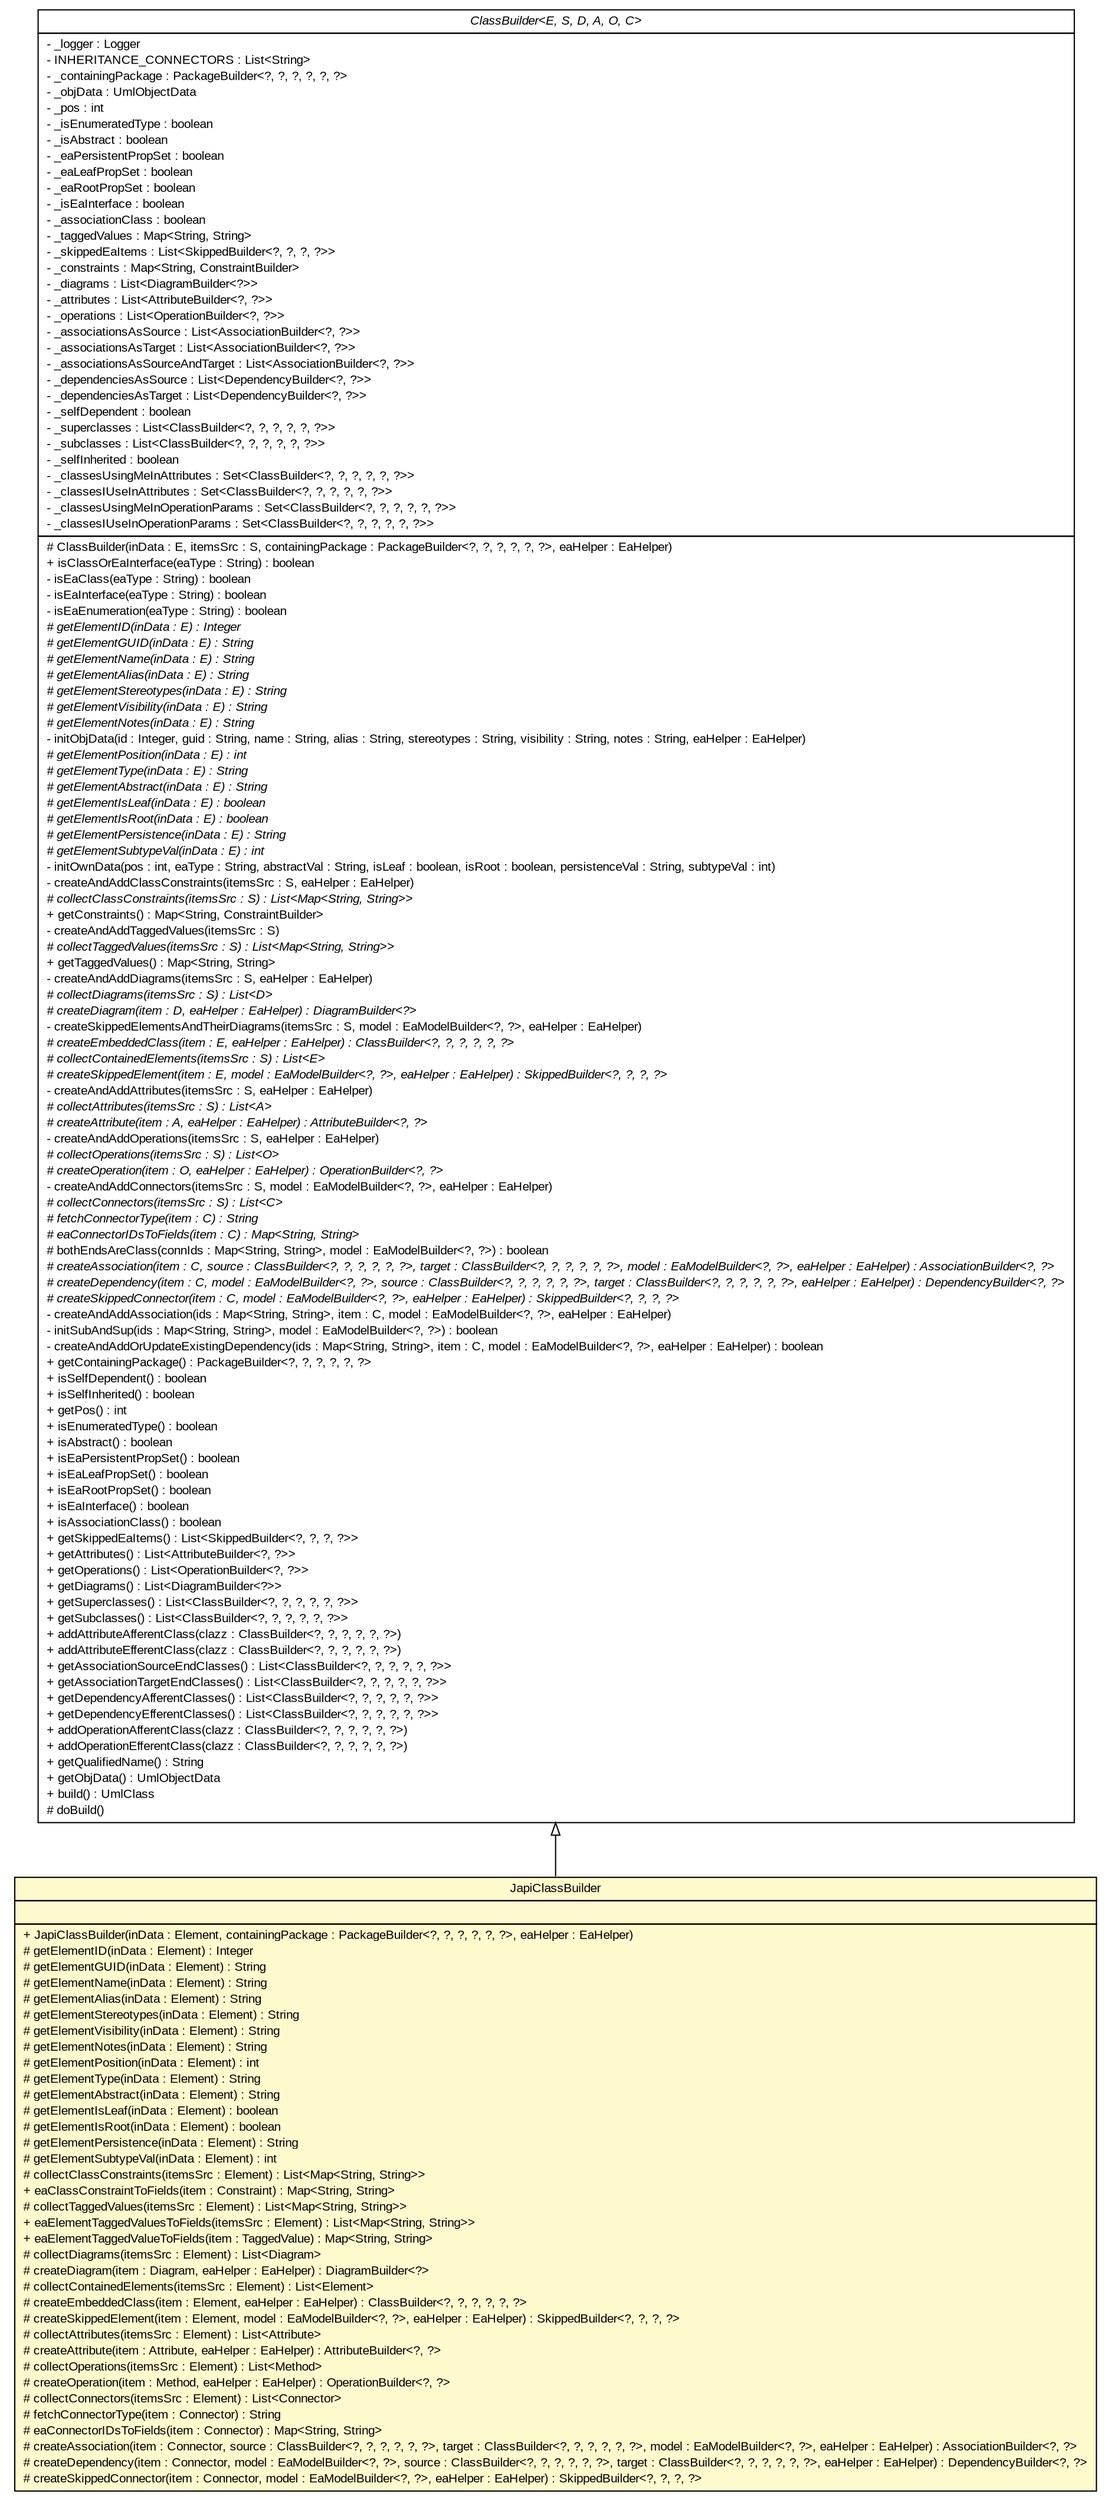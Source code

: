 #!/usr/local/bin/dot
#
# Class diagram 
# Generated by UMLGraph version R5_6_6-6-g3bdff0 (http://www.umlgraph.org/)
#

digraph G {
	edge [fontname="arial",fontsize=10,labelfontname="arial",labelfontsize=10];
	node [fontname="arial",fontsize=10,shape=plaintext];
	nodesep=0.25;
	ranksep=0.5;
	// org.tanjakostic.jcleancim.builder.ea.ClassBuilder<E, S, D, A, O, C>
	c124994 [label=<<table title="org.tanjakostic.jcleancim.builder.ea.ClassBuilder" border="0" cellborder="1" cellspacing="0" cellpadding="2" port="p" href="../ClassBuilder.html">
		<tr><td><table border="0" cellspacing="0" cellpadding="1">
<tr><td align="center" balign="center"><font face="Arial Italic"> ClassBuilder&lt;E, S, D, A, O, C&gt; </font></td></tr>
		</table></td></tr>
		<tr><td><table border="0" cellspacing="0" cellpadding="1">
<tr><td align="left" balign="left"> - _logger : Logger </td></tr>
<tr><td align="left" balign="left"> - INHERITANCE_CONNECTORS : List&lt;String&gt; </td></tr>
<tr><td align="left" balign="left"> - _containingPackage : PackageBuilder&lt;?, ?, ?, ?, ?, ?&gt; </td></tr>
<tr><td align="left" balign="left"> - _objData : UmlObjectData </td></tr>
<tr><td align="left" balign="left"> - _pos : int </td></tr>
<tr><td align="left" balign="left"> - _isEnumeratedType : boolean </td></tr>
<tr><td align="left" balign="left"> - _isAbstract : boolean </td></tr>
<tr><td align="left" balign="left"> - _eaPersistentPropSet : boolean </td></tr>
<tr><td align="left" balign="left"> - _eaLeafPropSet : boolean </td></tr>
<tr><td align="left" balign="left"> - _eaRootPropSet : boolean </td></tr>
<tr><td align="left" balign="left"> - _isEaInterface : boolean </td></tr>
<tr><td align="left" balign="left"> - _associationClass : boolean </td></tr>
<tr><td align="left" balign="left"> - _taggedValues : Map&lt;String, String&gt; </td></tr>
<tr><td align="left" balign="left"> - _skippedEaItems : List&lt;SkippedBuilder&lt;?, ?, ?, ?&gt;&gt; </td></tr>
<tr><td align="left" balign="left"> - _constraints : Map&lt;String, ConstraintBuilder&gt; </td></tr>
<tr><td align="left" balign="left"> - _diagrams : List&lt;DiagramBuilder&lt;?&gt;&gt; </td></tr>
<tr><td align="left" balign="left"> - _attributes : List&lt;AttributeBuilder&lt;?, ?&gt;&gt; </td></tr>
<tr><td align="left" balign="left"> - _operations : List&lt;OperationBuilder&lt;?, ?&gt;&gt; </td></tr>
<tr><td align="left" balign="left"> - _associationsAsSource : List&lt;AssociationBuilder&lt;?, ?&gt;&gt; </td></tr>
<tr><td align="left" balign="left"> - _associationsAsTarget : List&lt;AssociationBuilder&lt;?, ?&gt;&gt; </td></tr>
<tr><td align="left" balign="left"> - _associationsAsSourceAndTarget : List&lt;AssociationBuilder&lt;?, ?&gt;&gt; </td></tr>
<tr><td align="left" balign="left"> - _dependenciesAsSource : List&lt;DependencyBuilder&lt;?, ?&gt;&gt; </td></tr>
<tr><td align="left" balign="left"> - _dependenciesAsTarget : List&lt;DependencyBuilder&lt;?, ?&gt;&gt; </td></tr>
<tr><td align="left" balign="left"> - _selfDependent : boolean </td></tr>
<tr><td align="left" balign="left"> - _superclasses : List&lt;ClassBuilder&lt;?, ?, ?, ?, ?, ?&gt;&gt; </td></tr>
<tr><td align="left" balign="left"> - _subclasses : List&lt;ClassBuilder&lt;?, ?, ?, ?, ?, ?&gt;&gt; </td></tr>
<tr><td align="left" balign="left"> - _selfInherited : boolean </td></tr>
<tr><td align="left" balign="left"> - _classesUsingMeInAttributes : Set&lt;ClassBuilder&lt;?, ?, ?, ?, ?, ?&gt;&gt; </td></tr>
<tr><td align="left" balign="left"> - _classesIUseInAttributes : Set&lt;ClassBuilder&lt;?, ?, ?, ?, ?, ?&gt;&gt; </td></tr>
<tr><td align="left" balign="left"> - _classesUsingMeInOperationParams : Set&lt;ClassBuilder&lt;?, ?, ?, ?, ?, ?&gt;&gt; </td></tr>
<tr><td align="left" balign="left"> - _classesIUseInOperationParams : Set&lt;ClassBuilder&lt;?, ?, ?, ?, ?, ?&gt;&gt; </td></tr>
		</table></td></tr>
		<tr><td><table border="0" cellspacing="0" cellpadding="1">
<tr><td align="left" balign="left"> # ClassBuilder(inData : E, itemsSrc : S, containingPackage : PackageBuilder&lt;?, ?, ?, ?, ?, ?&gt;, eaHelper : EaHelper) </td></tr>
<tr><td align="left" balign="left"> + isClassOrEaInterface(eaType : String) : boolean </td></tr>
<tr><td align="left" balign="left"> - isEaClass(eaType : String) : boolean </td></tr>
<tr><td align="left" balign="left"> - isEaInterface(eaType : String) : boolean </td></tr>
<tr><td align="left" balign="left"> - isEaEnumeration(eaType : String) : boolean </td></tr>
<tr><td align="left" balign="left"><font face="Arial Italic" point-size="10.0"> # getElementID(inData : E) : Integer </font></td></tr>
<tr><td align="left" balign="left"><font face="Arial Italic" point-size="10.0"> # getElementGUID(inData : E) : String </font></td></tr>
<tr><td align="left" balign="left"><font face="Arial Italic" point-size="10.0"> # getElementName(inData : E) : String </font></td></tr>
<tr><td align="left" balign="left"><font face="Arial Italic" point-size="10.0"> # getElementAlias(inData : E) : String </font></td></tr>
<tr><td align="left" balign="left"><font face="Arial Italic" point-size="10.0"> # getElementStereotypes(inData : E) : String </font></td></tr>
<tr><td align="left" balign="left"><font face="Arial Italic" point-size="10.0"> # getElementVisibility(inData : E) : String </font></td></tr>
<tr><td align="left" balign="left"><font face="Arial Italic" point-size="10.0"> # getElementNotes(inData : E) : String </font></td></tr>
<tr><td align="left" balign="left"> - initObjData(id : Integer, guid : String, name : String, alias : String, stereotypes : String, visibility : String, notes : String, eaHelper : EaHelper) </td></tr>
<tr><td align="left" balign="left"><font face="Arial Italic" point-size="10.0"> # getElementPosition(inData : E) : int </font></td></tr>
<tr><td align="left" balign="left"><font face="Arial Italic" point-size="10.0"> # getElementType(inData : E) : String </font></td></tr>
<tr><td align="left" balign="left"><font face="Arial Italic" point-size="10.0"> # getElementAbstract(inData : E) : String </font></td></tr>
<tr><td align="left" balign="left"><font face="Arial Italic" point-size="10.0"> # getElementIsLeaf(inData : E) : boolean </font></td></tr>
<tr><td align="left" balign="left"><font face="Arial Italic" point-size="10.0"> # getElementIsRoot(inData : E) : boolean </font></td></tr>
<tr><td align="left" balign="left"><font face="Arial Italic" point-size="10.0"> # getElementPersistence(inData : E) : String </font></td></tr>
<tr><td align="left" balign="left"><font face="Arial Italic" point-size="10.0"> # getElementSubtypeVal(inData : E) : int </font></td></tr>
<tr><td align="left" balign="left"> - initOwnData(pos : int, eaType : String, abstractVal : String, isLeaf : boolean, isRoot : boolean, persistenceVal : String, subtypeVal : int) </td></tr>
<tr><td align="left" balign="left"> - createAndAddClassConstraints(itemsSrc : S, eaHelper : EaHelper) </td></tr>
<tr><td align="left" balign="left"><font face="Arial Italic" point-size="10.0"> # collectClassConstraints(itemsSrc : S) : List&lt;Map&lt;String, String&gt;&gt; </font></td></tr>
<tr><td align="left" balign="left"> + getConstraints() : Map&lt;String, ConstraintBuilder&gt; </td></tr>
<tr><td align="left" balign="left"> - createAndAddTaggedValues(itemsSrc : S) </td></tr>
<tr><td align="left" balign="left"><font face="Arial Italic" point-size="10.0"> # collectTaggedValues(itemsSrc : S) : List&lt;Map&lt;String, String&gt;&gt; </font></td></tr>
<tr><td align="left" balign="left"> + getTaggedValues() : Map&lt;String, String&gt; </td></tr>
<tr><td align="left" balign="left"> - createAndAddDiagrams(itemsSrc : S, eaHelper : EaHelper) </td></tr>
<tr><td align="left" balign="left"><font face="Arial Italic" point-size="10.0"> # collectDiagrams(itemsSrc : S) : List&lt;D&gt; </font></td></tr>
<tr><td align="left" balign="left"><font face="Arial Italic" point-size="10.0"> # createDiagram(item : D, eaHelper : EaHelper) : DiagramBuilder&lt;?&gt; </font></td></tr>
<tr><td align="left" balign="left"> - createSkippedElementsAndTheirDiagrams(itemsSrc : S, model : EaModelBuilder&lt;?, ?&gt;, eaHelper : EaHelper) </td></tr>
<tr><td align="left" balign="left"><font face="Arial Italic" point-size="10.0"> # createEmbeddedClass(item : E, eaHelper : EaHelper) : ClassBuilder&lt;?, ?, ?, ?, ?, ?&gt; </font></td></tr>
<tr><td align="left" balign="left"><font face="Arial Italic" point-size="10.0"> # collectContainedElements(itemsSrc : S) : List&lt;E&gt; </font></td></tr>
<tr><td align="left" balign="left"><font face="Arial Italic" point-size="10.0"> # createSkippedElement(item : E, model : EaModelBuilder&lt;?, ?&gt;, eaHelper : EaHelper) : SkippedBuilder&lt;?, ?, ?, ?&gt; </font></td></tr>
<tr><td align="left" balign="left"> - createAndAddAttributes(itemsSrc : S, eaHelper : EaHelper) </td></tr>
<tr><td align="left" balign="left"><font face="Arial Italic" point-size="10.0"> # collectAttributes(itemsSrc : S) : List&lt;A&gt; </font></td></tr>
<tr><td align="left" balign="left"><font face="Arial Italic" point-size="10.0"> # createAttribute(item : A, eaHelper : EaHelper) : AttributeBuilder&lt;?, ?&gt; </font></td></tr>
<tr><td align="left" balign="left"> - createAndAddOperations(itemsSrc : S, eaHelper : EaHelper) </td></tr>
<tr><td align="left" balign="left"><font face="Arial Italic" point-size="10.0"> # collectOperations(itemsSrc : S) : List&lt;O&gt; </font></td></tr>
<tr><td align="left" balign="left"><font face="Arial Italic" point-size="10.0"> # createOperation(item : O, eaHelper : EaHelper) : OperationBuilder&lt;?, ?&gt; </font></td></tr>
<tr><td align="left" balign="left"> - createAndAddConnectors(itemsSrc : S, model : EaModelBuilder&lt;?, ?&gt;, eaHelper : EaHelper) </td></tr>
<tr><td align="left" balign="left"><font face="Arial Italic" point-size="10.0"> # collectConnectors(itemsSrc : S) : List&lt;C&gt; </font></td></tr>
<tr><td align="left" balign="left"><font face="Arial Italic" point-size="10.0"> # fetchConnectorType(item : C) : String </font></td></tr>
<tr><td align="left" balign="left"><font face="Arial Italic" point-size="10.0"> # eaConnectorIDsToFields(item : C) : Map&lt;String, String&gt; </font></td></tr>
<tr><td align="left" balign="left"> # bothEndsAreClass(connIds : Map&lt;String, String&gt;, model : EaModelBuilder&lt;?, ?&gt;) : boolean </td></tr>
<tr><td align="left" balign="left"><font face="Arial Italic" point-size="10.0"> # createAssociation(item : C, source : ClassBuilder&lt;?, ?, ?, ?, ?, ?&gt;, target : ClassBuilder&lt;?, ?, ?, ?, ?, ?&gt;, model : EaModelBuilder&lt;?, ?&gt;, eaHelper : EaHelper) : AssociationBuilder&lt;?, ?&gt; </font></td></tr>
<tr><td align="left" balign="left"><font face="Arial Italic" point-size="10.0"> # createDependency(item : C, model : EaModelBuilder&lt;?, ?&gt;, source : ClassBuilder&lt;?, ?, ?, ?, ?, ?&gt;, target : ClassBuilder&lt;?, ?, ?, ?, ?, ?&gt;, eaHelper : EaHelper) : DependencyBuilder&lt;?, ?&gt; </font></td></tr>
<tr><td align="left" balign="left"><font face="Arial Italic" point-size="10.0"> # createSkippedConnector(item : C, model : EaModelBuilder&lt;?, ?&gt;, eaHelper : EaHelper) : SkippedBuilder&lt;?, ?, ?, ?&gt; </font></td></tr>
<tr><td align="left" balign="left"> - createAndAddAssociation(ids : Map&lt;String, String&gt;, item : C, model : EaModelBuilder&lt;?, ?&gt;, eaHelper : EaHelper) </td></tr>
<tr><td align="left" balign="left"> - initSubAndSup(ids : Map&lt;String, String&gt;, model : EaModelBuilder&lt;?, ?&gt;) : boolean </td></tr>
<tr><td align="left" balign="left"> - createAndAddOrUpdateExistingDependency(ids : Map&lt;String, String&gt;, item : C, model : EaModelBuilder&lt;?, ?&gt;, eaHelper : EaHelper) : boolean </td></tr>
<tr><td align="left" balign="left"> + getContainingPackage() : PackageBuilder&lt;?, ?, ?, ?, ?, ?&gt; </td></tr>
<tr><td align="left" balign="left"> + isSelfDependent() : boolean </td></tr>
<tr><td align="left" balign="left"> + isSelfInherited() : boolean </td></tr>
<tr><td align="left" balign="left"> + getPos() : int </td></tr>
<tr><td align="left" balign="left"> + isEnumeratedType() : boolean </td></tr>
<tr><td align="left" balign="left"> + isAbstract() : boolean </td></tr>
<tr><td align="left" balign="left"> + isEaPersistentPropSet() : boolean </td></tr>
<tr><td align="left" balign="left"> + isEaLeafPropSet() : boolean </td></tr>
<tr><td align="left" balign="left"> + isEaRootPropSet() : boolean </td></tr>
<tr><td align="left" balign="left"> + isEaInterface() : boolean </td></tr>
<tr><td align="left" balign="left"> + isAssociationClass() : boolean </td></tr>
<tr><td align="left" balign="left"> + getSkippedEaItems() : List&lt;SkippedBuilder&lt;?, ?, ?, ?&gt;&gt; </td></tr>
<tr><td align="left" balign="left"> + getAttributes() : List&lt;AttributeBuilder&lt;?, ?&gt;&gt; </td></tr>
<tr><td align="left" balign="left"> + getOperations() : List&lt;OperationBuilder&lt;?, ?&gt;&gt; </td></tr>
<tr><td align="left" balign="left"> + getDiagrams() : List&lt;DiagramBuilder&lt;?&gt;&gt; </td></tr>
<tr><td align="left" balign="left"> + getSuperclasses() : List&lt;ClassBuilder&lt;?, ?, ?, ?, ?, ?&gt;&gt; </td></tr>
<tr><td align="left" balign="left"> + getSubclasses() : List&lt;ClassBuilder&lt;?, ?, ?, ?, ?, ?&gt;&gt; </td></tr>
<tr><td align="left" balign="left"> + addAttributeAfferentClass(clazz : ClassBuilder&lt;?, ?, ?, ?, ?, ?&gt;) </td></tr>
<tr><td align="left" balign="left"> + addAttributeEfferentClass(clazz : ClassBuilder&lt;?, ?, ?, ?, ?, ?&gt;) </td></tr>
<tr><td align="left" balign="left"> + getAssociationSourceEndClasses() : List&lt;ClassBuilder&lt;?, ?, ?, ?, ?, ?&gt;&gt; </td></tr>
<tr><td align="left" balign="left"> + getAssociationTargetEndClasses() : List&lt;ClassBuilder&lt;?, ?, ?, ?, ?, ?&gt;&gt; </td></tr>
<tr><td align="left" balign="left"> + getDependencyAfferentClasses() : List&lt;ClassBuilder&lt;?, ?, ?, ?, ?, ?&gt;&gt; </td></tr>
<tr><td align="left" balign="left"> + getDependencyEfferentClasses() : List&lt;ClassBuilder&lt;?, ?, ?, ?, ?, ?&gt;&gt; </td></tr>
<tr><td align="left" balign="left"> + addOperationAfferentClass(clazz : ClassBuilder&lt;?, ?, ?, ?, ?, ?&gt;) </td></tr>
<tr><td align="left" balign="left"> + addOperationEfferentClass(clazz : ClassBuilder&lt;?, ?, ?, ?, ?, ?&gt;) </td></tr>
<tr><td align="left" balign="left"> + getQualifiedName() : String </td></tr>
<tr><td align="left" balign="left"> + getObjData() : UmlObjectData </td></tr>
<tr><td align="left" balign="left"> + build() : UmlClass </td></tr>
<tr><td align="left" balign="left"> # doBuild() </td></tr>
		</table></td></tr>
		</table>>, URL="../ClassBuilder.html", fontname="arial", fontcolor="black", fontsize=10.0];
	// org.tanjakostic.jcleancim.builder.ea.japi.JapiClassBuilder
	c125022 [label=<<table title="org.tanjakostic.jcleancim.builder.ea.japi.JapiClassBuilder" border="0" cellborder="1" cellspacing="0" cellpadding="2" port="p" bgcolor="lemonChiffon" href="./JapiClassBuilder.html">
		<tr><td><table border="0" cellspacing="0" cellpadding="1">
<tr><td align="center" balign="center"> JapiClassBuilder </td></tr>
		</table></td></tr>
		<tr><td><table border="0" cellspacing="0" cellpadding="1">
<tr><td align="left" balign="left">  </td></tr>
		</table></td></tr>
		<tr><td><table border="0" cellspacing="0" cellpadding="1">
<tr><td align="left" balign="left"> + JapiClassBuilder(inData : Element, containingPackage : PackageBuilder&lt;?, ?, ?, ?, ?, ?&gt;, eaHelper : EaHelper) </td></tr>
<tr><td align="left" balign="left"> # getElementID(inData : Element) : Integer </td></tr>
<tr><td align="left" balign="left"> # getElementGUID(inData : Element) : String </td></tr>
<tr><td align="left" balign="left"> # getElementName(inData : Element) : String </td></tr>
<tr><td align="left" balign="left"> # getElementAlias(inData : Element) : String </td></tr>
<tr><td align="left" balign="left"> # getElementStereotypes(inData : Element) : String </td></tr>
<tr><td align="left" balign="left"> # getElementVisibility(inData : Element) : String </td></tr>
<tr><td align="left" balign="left"> # getElementNotes(inData : Element) : String </td></tr>
<tr><td align="left" balign="left"> # getElementPosition(inData : Element) : int </td></tr>
<tr><td align="left" balign="left"> # getElementType(inData : Element) : String </td></tr>
<tr><td align="left" balign="left"> # getElementAbstract(inData : Element) : String </td></tr>
<tr><td align="left" balign="left"> # getElementIsLeaf(inData : Element) : boolean </td></tr>
<tr><td align="left" balign="left"> # getElementIsRoot(inData : Element) : boolean </td></tr>
<tr><td align="left" balign="left"> # getElementPersistence(inData : Element) : String </td></tr>
<tr><td align="left" balign="left"> # getElementSubtypeVal(inData : Element) : int </td></tr>
<tr><td align="left" balign="left"> # collectClassConstraints(itemsSrc : Element) : List&lt;Map&lt;String, String&gt;&gt; </td></tr>
<tr><td align="left" balign="left"> + eaClassConstraintToFields(item : Constraint) : Map&lt;String, String&gt; </td></tr>
<tr><td align="left" balign="left"> # collectTaggedValues(itemsSrc : Element) : List&lt;Map&lt;String, String&gt;&gt; </td></tr>
<tr><td align="left" balign="left"> + eaElementTaggedValuesToFields(itemsSrc : Element) : List&lt;Map&lt;String, String&gt;&gt; </td></tr>
<tr><td align="left" balign="left"> + eaElementTaggedValueToFields(item : TaggedValue) : Map&lt;String, String&gt; </td></tr>
<tr><td align="left" balign="left"> # collectDiagrams(itemsSrc : Element) : List&lt;Diagram&gt; </td></tr>
<tr><td align="left" balign="left"> # createDiagram(item : Diagram, eaHelper : EaHelper) : DiagramBuilder&lt;?&gt; </td></tr>
<tr><td align="left" balign="left"> # collectContainedElements(itemsSrc : Element) : List&lt;Element&gt; </td></tr>
<tr><td align="left" balign="left"> # createEmbeddedClass(item : Element, eaHelper : EaHelper) : ClassBuilder&lt;?, ?, ?, ?, ?, ?&gt; </td></tr>
<tr><td align="left" balign="left"> # createSkippedElement(item : Element, model : EaModelBuilder&lt;?, ?&gt;, eaHelper : EaHelper) : SkippedBuilder&lt;?, ?, ?, ?&gt; </td></tr>
<tr><td align="left" balign="left"> # collectAttributes(itemsSrc : Element) : List&lt;Attribute&gt; </td></tr>
<tr><td align="left" balign="left"> # createAttribute(item : Attribute, eaHelper : EaHelper) : AttributeBuilder&lt;?, ?&gt; </td></tr>
<tr><td align="left" balign="left"> # collectOperations(itemsSrc : Element) : List&lt;Method&gt; </td></tr>
<tr><td align="left" balign="left"> # createOperation(item : Method, eaHelper : EaHelper) : OperationBuilder&lt;?, ?&gt; </td></tr>
<tr><td align="left" balign="left"> # collectConnectors(itemsSrc : Element) : List&lt;Connector&gt; </td></tr>
<tr><td align="left" balign="left"> # fetchConnectorType(item : Connector) : String </td></tr>
<tr><td align="left" balign="left"> # eaConnectorIDsToFields(item : Connector) : Map&lt;String, String&gt; </td></tr>
<tr><td align="left" balign="left"> # createAssociation(item : Connector, source : ClassBuilder&lt;?, ?, ?, ?, ?, ?&gt;, target : ClassBuilder&lt;?, ?, ?, ?, ?, ?&gt;, model : EaModelBuilder&lt;?, ?&gt;, eaHelper : EaHelper) : AssociationBuilder&lt;?, ?&gt; </td></tr>
<tr><td align="left" balign="left"> # createDependency(item : Connector, model : EaModelBuilder&lt;?, ?&gt;, source : ClassBuilder&lt;?, ?, ?, ?, ?, ?&gt;, target : ClassBuilder&lt;?, ?, ?, ?, ?, ?&gt;, eaHelper : EaHelper) : DependencyBuilder&lt;?, ?&gt; </td></tr>
<tr><td align="left" balign="left"> # createSkippedConnector(item : Connector, model : EaModelBuilder&lt;?, ?&gt;, eaHelper : EaHelper) : SkippedBuilder&lt;?, ?, ?, ?&gt; </td></tr>
		</table></td></tr>
		</table>>, URL="./JapiClassBuilder.html", fontname="arial", fontcolor="black", fontsize=10.0];
	//org.tanjakostic.jcleancim.builder.ea.japi.JapiClassBuilder extends org.tanjakostic.jcleancim.builder.ea.ClassBuilder<org.sparx.Element, org.sparx.Element, org.sparx.Diagram, org.sparx.Attribute, org.sparx.Method, org.sparx.Connector>
	c124994:p -> c125022:p [dir=back,arrowtail=empty];
}

